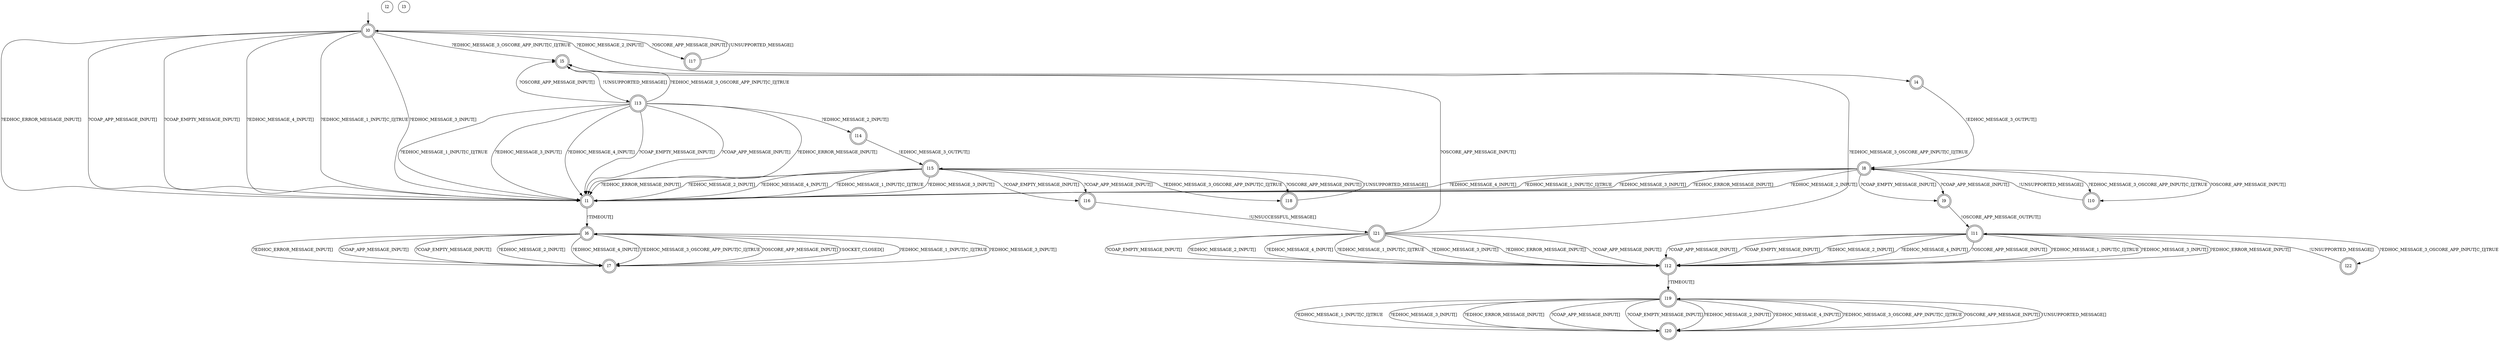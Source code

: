 digraph RA {
"" [shape=none,label=<>]
"l0" [shape=doublecircle]
"l1" [shape=doublecircle]
"l2" [shape=circle]
"l3" [shape=circle]
"l4" [shape=doublecircle]
"l5" [shape=doublecircle]
"l6" [shape=doublecircle]
"l7" [shape=doublecircle]
"l8" [shape=doublecircle]
"l9" [shape=doublecircle]
"l10" [shape=doublecircle]
"l11" [shape=doublecircle]
"l12" [shape=doublecircle]
"l13" [shape=doublecircle]
"l14" [shape=doublecircle]
"l15" [shape=doublecircle]
"l16" [shape=doublecircle]
"l17" [shape=doublecircle]
"l18" [shape=doublecircle]
"l19" [shape=doublecircle]
"l20" [shape=doublecircle]
"l21" [shape=doublecircle]
"l22" [shape=doublecircle]
"" -> "l0"
"l0" -> "l1" [label=<?EDHOC_MESSAGE_1_INPUT[C_I]|TRUE>]
"l0" -> "l1" [label=<?EDHOC_MESSAGE_3_INPUT[]>]
"l0" -> "l1" [label=<?EDHOC_ERROR_MESSAGE_INPUT[]>]
"l0" -> "l1" [label=<?COAP_APP_MESSAGE_INPUT[]>]
"l0" -> "l1" [label=<?COAP_EMPTY_MESSAGE_INPUT[]>]
"l0" -> "l1" [label=<?EDHOC_MESSAGE_4_INPUT[]>]
"l0" -> "l4" [label=<?EDHOC_MESSAGE_2_INPUT[]>]
"l0" -> "l5" [label=<?EDHOC_MESSAGE_3_OSCORE_APP_INPUT[C_I]|TRUE>]
"l0" -> "l17" [label=<?OSCORE_APP_MESSAGE_INPUT[]>]
"l1" -> "l6" [label=<!TIMEOUT[]>]
"l4" -> "l8" [label=<!EDHOC_MESSAGE_3_OUTPUT[]>]
"l5" -> "l13" [label=<!UNSUPPORTED_MESSAGE[]>]
"l6" -> "l7" [label=<?EDHOC_MESSAGE_1_INPUT[C_I]|TRUE>]
"l6" -> "l7" [label=<?EDHOC_MESSAGE_3_INPUT[]>]
"l6" -> "l7" [label=<?EDHOC_ERROR_MESSAGE_INPUT[]>]
"l6" -> "l7" [label=<?COAP_APP_MESSAGE_INPUT[]>]
"l6" -> "l7" [label=<?COAP_EMPTY_MESSAGE_INPUT[]>]
"l6" -> "l7" [label=<?EDHOC_MESSAGE_2_INPUT[]>]
"l6" -> "l7" [label=<?EDHOC_MESSAGE_4_INPUT[]>]
"l6" -> "l7" [label=<?EDHOC_MESSAGE_3_OSCORE_APP_INPUT[C_I]|TRUE>]
"l6" -> "l7" [label=<?OSCORE_APP_MESSAGE_INPUT[]>]
"l7" -> "l6" [label=<!SOCKET_CLOSED[]>]
"l8" -> "l1" [label=<?EDHOC_MESSAGE_1_INPUT[C_I]|TRUE>]
"l8" -> "l1" [label=<?EDHOC_MESSAGE_3_INPUT[]>]
"l8" -> "l1" [label=<?EDHOC_ERROR_MESSAGE_INPUT[]>]
"l8" -> "l1" [label=<?EDHOC_MESSAGE_2_INPUT[]>]
"l8" -> "l1" [label=<?EDHOC_MESSAGE_4_INPUT[]>]
"l8" -> "l9" [label=<?COAP_APP_MESSAGE_INPUT[]>]
"l8" -> "l9" [label=<?COAP_EMPTY_MESSAGE_INPUT[]>]
"l8" -> "l10" [label=<?EDHOC_MESSAGE_3_OSCORE_APP_INPUT[C_I]|TRUE>]
"l8" -> "l10" [label=<?OSCORE_APP_MESSAGE_INPUT[]>]
"l9" -> "l11" [label=<!OSCORE_APP_MESSAGE_OUTPUT[]>]
"l10" -> "l8" [label=<!UNSUPPORTED_MESSAGE[]>]
"l11" -> "l12" [label=<?EDHOC_MESSAGE_1_INPUT[C_I]|TRUE>]
"l11" -> "l12" [label=<?EDHOC_MESSAGE_3_INPUT[]>]
"l11" -> "l12" [label=<?EDHOC_ERROR_MESSAGE_INPUT[]>]
"l11" -> "l12" [label=<?COAP_APP_MESSAGE_INPUT[]>]
"l11" -> "l12" [label=<?COAP_EMPTY_MESSAGE_INPUT[]>]
"l11" -> "l12" [label=<?EDHOC_MESSAGE_2_INPUT[]>]
"l11" -> "l12" [label=<?EDHOC_MESSAGE_4_INPUT[]>]
"l11" -> "l12" [label=<?OSCORE_APP_MESSAGE_INPUT[]>]
"l11" -> "l22" [label=<?EDHOC_MESSAGE_3_OSCORE_APP_INPUT[C_I]|TRUE>]
"l12" -> "l19" [label=<!TIMEOUT[]>]
"l13" -> "l1" [label=<?EDHOC_MESSAGE_1_INPUT[C_I]|TRUE>]
"l13" -> "l1" [label=<?EDHOC_MESSAGE_3_INPUT[]>]
"l13" -> "l1" [label=<?EDHOC_ERROR_MESSAGE_INPUT[]>]
"l13" -> "l1" [label=<?COAP_APP_MESSAGE_INPUT[]>]
"l13" -> "l1" [label=<?COAP_EMPTY_MESSAGE_INPUT[]>]
"l13" -> "l1" [label=<?EDHOC_MESSAGE_4_INPUT[]>]
"l13" -> "l5" [label=<?EDHOC_MESSAGE_3_OSCORE_APP_INPUT[C_I]|TRUE>]
"l13" -> "l5" [label=<?OSCORE_APP_MESSAGE_INPUT[]>]
"l13" -> "l14" [label=<?EDHOC_MESSAGE_2_INPUT[]>]
"l14" -> "l15" [label=<!EDHOC_MESSAGE_3_OUTPUT[]>]
"l15" -> "l1" [label=<?EDHOC_MESSAGE_1_INPUT[C_I]|TRUE>]
"l15" -> "l1" [label=<?EDHOC_MESSAGE_3_INPUT[]>]
"l15" -> "l1" [label=<?EDHOC_ERROR_MESSAGE_INPUT[]>]
"l15" -> "l1" [label=<?EDHOC_MESSAGE_2_INPUT[]>]
"l15" -> "l1" [label=<?EDHOC_MESSAGE_4_INPUT[]>]
"l15" -> "l16" [label=<?COAP_APP_MESSAGE_INPUT[]>]
"l15" -> "l16" [label=<?COAP_EMPTY_MESSAGE_INPUT[]>]
"l15" -> "l18" [label=<?EDHOC_MESSAGE_3_OSCORE_APP_INPUT[C_I]|TRUE>]
"l15" -> "l18" [label=<?OSCORE_APP_MESSAGE_INPUT[]>]
"l16" -> "l21" [label=<!UNSUCCESSFUL_MESSAGE[]>]
"l17" -> "l0" [label=<!UNSUPPORTED_MESSAGE[]>]
"l18" -> "l15" [label=<!UNSUPPORTED_MESSAGE[]>]
"l19" -> "l20" [label=<?EDHOC_MESSAGE_1_INPUT[C_I]|TRUE>]
"l19" -> "l20" [label=<?EDHOC_MESSAGE_3_INPUT[]>]
"l19" -> "l20" [label=<?EDHOC_ERROR_MESSAGE_INPUT[]>]
"l19" -> "l20" [label=<?COAP_APP_MESSAGE_INPUT[]>]
"l19" -> "l20" [label=<?COAP_EMPTY_MESSAGE_INPUT[]>]
"l19" -> "l20" [label=<?EDHOC_MESSAGE_2_INPUT[]>]
"l19" -> "l20" [label=<?EDHOC_MESSAGE_4_INPUT[]>]
"l19" -> "l20" [label=<?EDHOC_MESSAGE_3_OSCORE_APP_INPUT[C_I]|TRUE>]
"l19" -> "l20" [label=<?OSCORE_APP_MESSAGE_INPUT[]>]
"l20" -> "l19" [label=<!UNSUPPORTED_MESSAGE[]>]
"l21" -> "l5" [label=<?EDHOC_MESSAGE_3_OSCORE_APP_INPUT[C_I]|TRUE>]
"l21" -> "l5" [label=<?OSCORE_APP_MESSAGE_INPUT[]>]
"l21" -> "l12" [label=<?EDHOC_MESSAGE_1_INPUT[C_I]|TRUE>]
"l21" -> "l12" [label=<?EDHOC_MESSAGE_3_INPUT[]>]
"l21" -> "l12" [label=<?EDHOC_ERROR_MESSAGE_INPUT[]>]
"l21" -> "l12" [label=<?COAP_APP_MESSAGE_INPUT[]>]
"l21" -> "l12" [label=<?COAP_EMPTY_MESSAGE_INPUT[]>]
"l21" -> "l12" [label=<?EDHOC_MESSAGE_2_INPUT[]>]
"l21" -> "l12" [label=<?EDHOC_MESSAGE_4_INPUT[]>]
"l22" -> "l11" [label=<!UNSUPPORTED_MESSAGE[]>]
}
